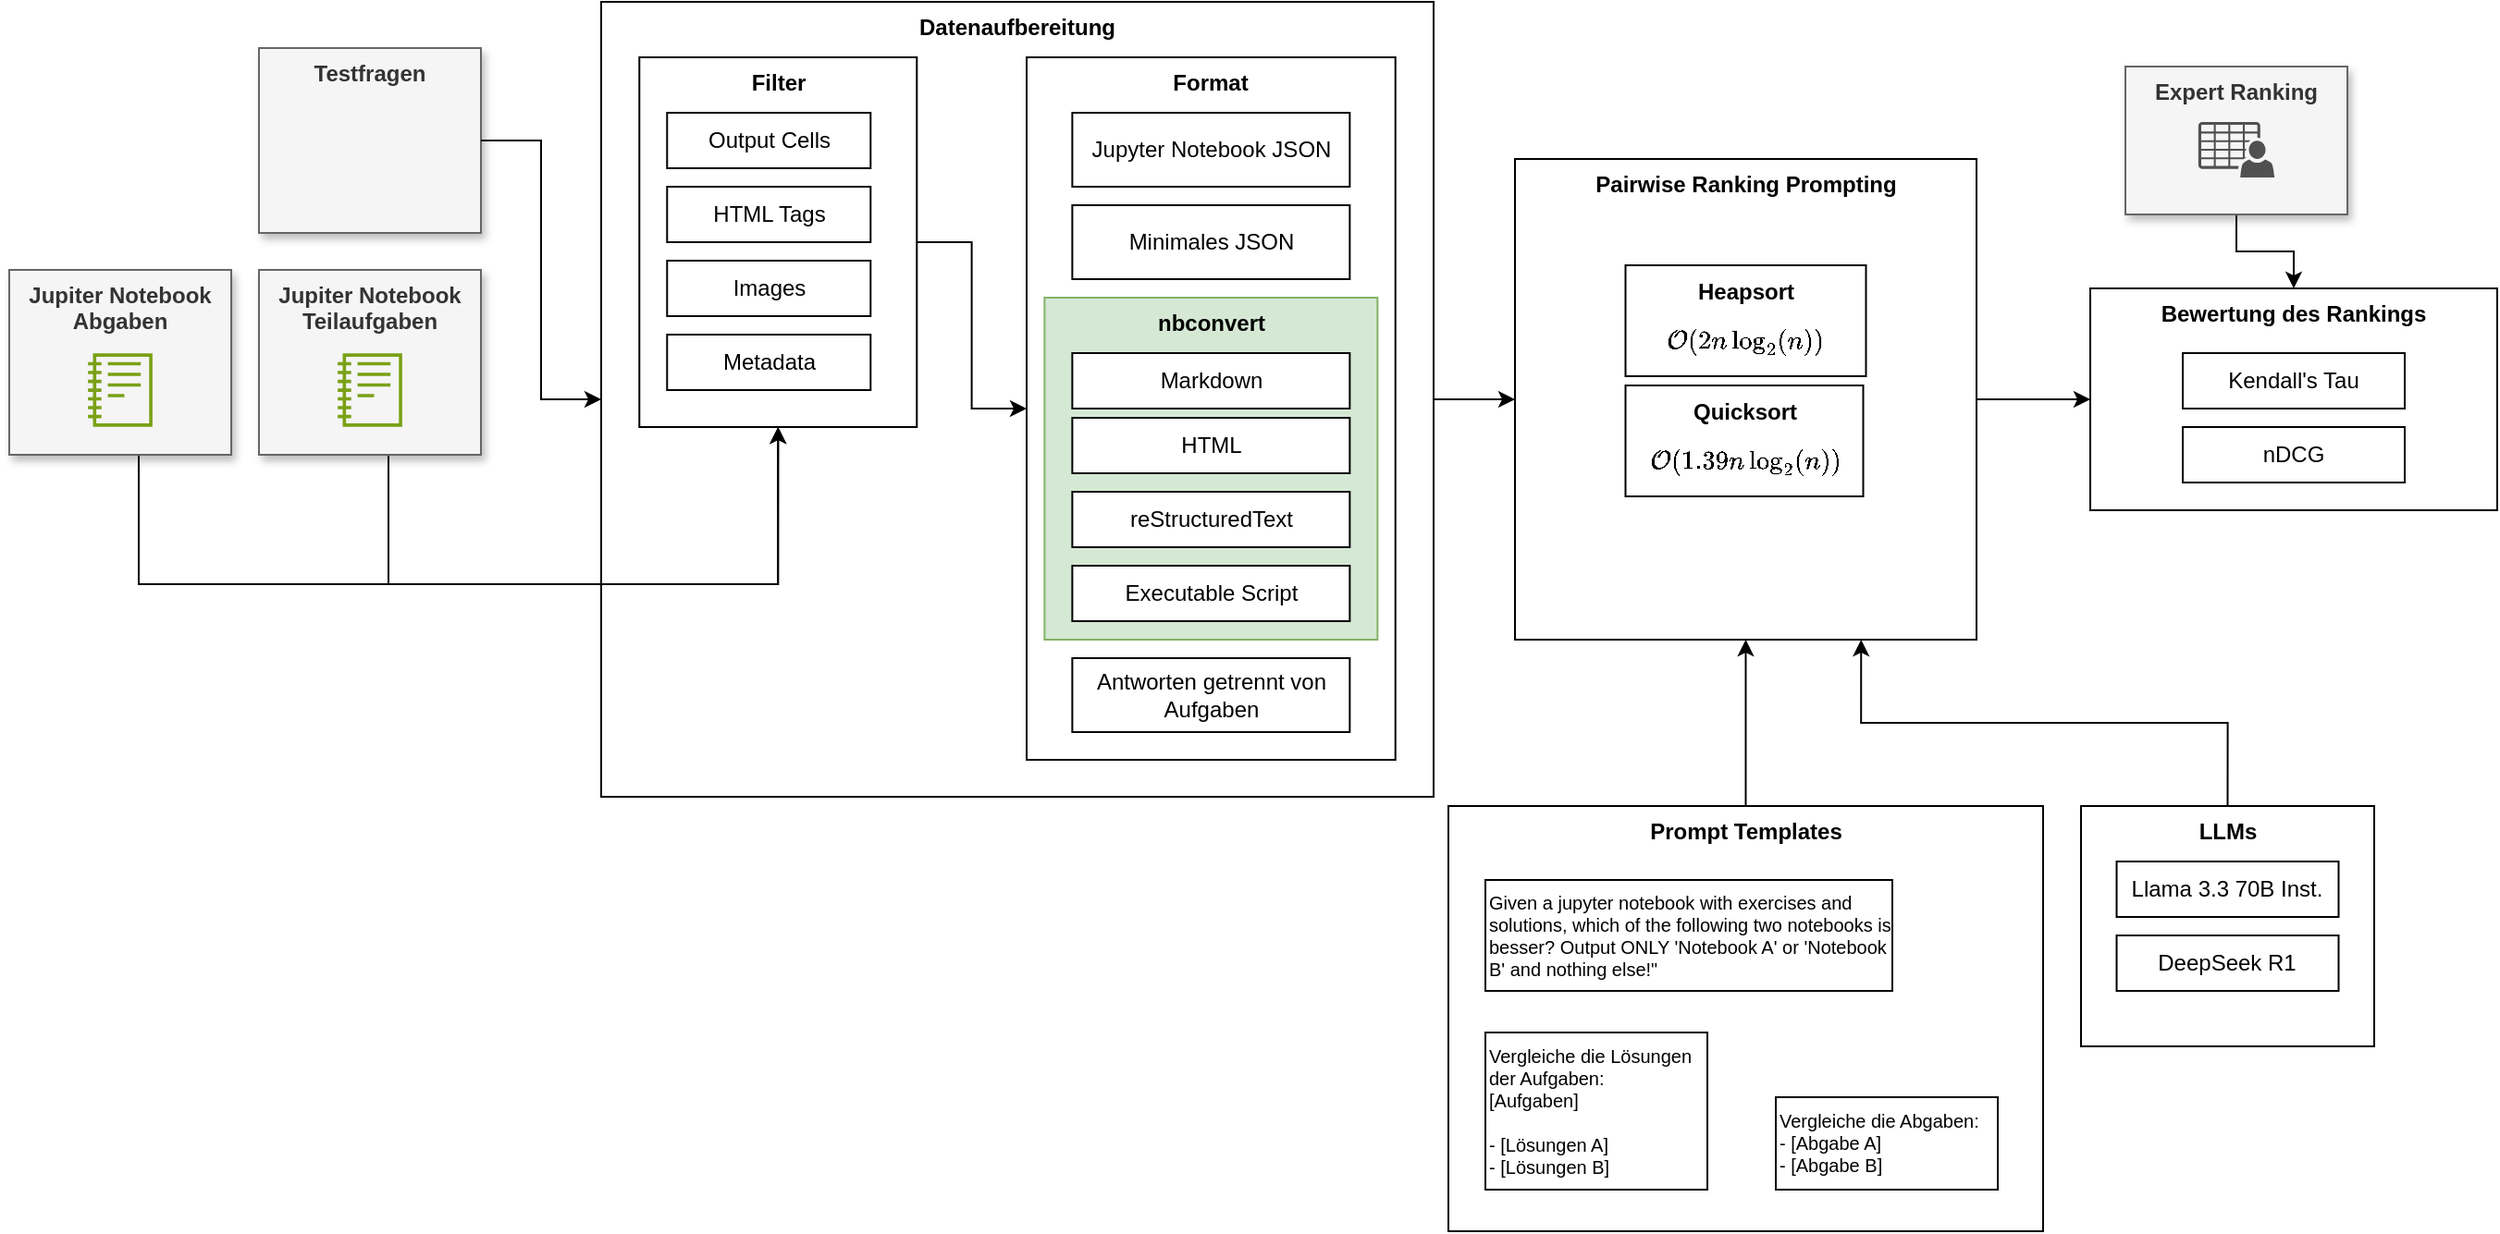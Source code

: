 <mxfile version="24.7.5">
  <diagram name="Seite-1" id="XbMkCpygi3XvUXHy25XV">
    <mxGraphModel dx="2514" dy="2208" grid="1" gridSize="10" guides="1" tooltips="1" connect="1" arrows="1" fold="1" page="1" pageScale="1" pageWidth="827" pageHeight="1169" math="1" shadow="0">
      <root>
        <mxCell id="0" />
        <mxCell id="1" parent="0" />
        <mxCell id="yV9gDIqXhEkNf9UsOYpS-5" style="edgeStyle=orthogonalEdgeStyle;rounded=0;orthogonalLoop=1;jettySize=auto;html=1;" parent="1" source="RPZ442iNLAQaTXjkwzto-3" target="RPZ442iNLAQaTXjkwzto-9" edge="1">
          <mxGeometry relative="1" as="geometry" />
        </mxCell>
        <mxCell id="RPZ442iNLAQaTXjkwzto-3" value="Datenaufbereitung" style="rounded=0;whiteSpace=wrap;html=1;verticalAlign=top;fontStyle=1" parent="1" vertex="1">
          <mxGeometry x="140" y="-155" width="450" height="430" as="geometry" />
        </mxCell>
        <mxCell id="yV9gDIqXhEkNf9UsOYpS-2" value="Format" style="rounded=0;whiteSpace=wrap;html=1;verticalAlign=top;fontStyle=1" parent="1" vertex="1">
          <mxGeometry x="370" y="-125" width="199.36" height="380" as="geometry" />
        </mxCell>
        <mxCell id="o4viYqAveFwUkykEKWO6-8" style="edgeStyle=orthogonalEdgeStyle;rounded=0;orthogonalLoop=1;jettySize=auto;html=1;entryX=0.5;entryY=1;entryDx=0;entryDy=0;exitX=0.5;exitY=1;exitDx=0;exitDy=0;" parent="1" source="RPZ442iNLAQaTXjkwzto-1" target="RPZ442iNLAQaTXjkwzto-15" edge="1">
          <mxGeometry relative="1" as="geometry">
            <Array as="points">
              <mxPoint x="-110" y="160" />
              <mxPoint x="236" y="160" />
            </Array>
          </mxGeometry>
        </mxCell>
        <mxCell id="RPZ442iNLAQaTXjkwzto-5" value="Jupyter Notebook JSON" style="rounded=0;whiteSpace=wrap;html=1;" parent="1" vertex="1">
          <mxGeometry x="394.68" y="-95" width="150" height="40" as="geometry" />
        </mxCell>
        <mxCell id="RPZ442iNLAQaTXjkwzto-8" value="Minimales JSON" style="rounded=0;whiteSpace=wrap;html=1;" parent="1" vertex="1">
          <mxGeometry x="394.68" y="-45" width="150" height="40" as="geometry" />
        </mxCell>
        <mxCell id="o4viYqAveFwUkykEKWO6-1" style="edgeStyle=orthogonalEdgeStyle;rounded=0;orthogonalLoop=1;jettySize=auto;html=1;" parent="1" source="RPZ442iNLAQaTXjkwzto-9" target="RPZ442iNLAQaTXjkwzto-10" edge="1">
          <mxGeometry relative="1" as="geometry" />
        </mxCell>
        <mxCell id="RPZ442iNLAQaTXjkwzto-9" value="Pairwise Ranking Prompting" style="rounded=0;whiteSpace=wrap;html=1;verticalAlign=top;fontStyle=1" parent="1" vertex="1">
          <mxGeometry x="634" y="-70" width="249.5" height="260" as="geometry" />
        </mxCell>
        <mxCell id="RPZ442iNLAQaTXjkwzto-10" value="Bewertung des Rankings" style="rounded=0;whiteSpace=wrap;html=1;verticalAlign=top;fontStyle=1" parent="1" vertex="1">
          <mxGeometry x="945" width="220" height="120" as="geometry" />
        </mxCell>
        <mxCell id="RPZ442iNLAQaTXjkwzto-11" value="Kendall&#39;s Tau" style="rounded=0;whiteSpace=wrap;html=1;" parent="1" vertex="1">
          <mxGeometry x="995" y="35" width="120" height="30" as="geometry" />
        </mxCell>
        <mxCell id="RPZ442iNLAQaTXjkwzto-12" value="nDCG" style="rounded=0;whiteSpace=wrap;html=1;" parent="1" vertex="1">
          <mxGeometry x="995" y="75" width="120" height="30" as="geometry" />
        </mxCell>
        <mxCell id="o4viYqAveFwUkykEKWO6-4" style="edgeStyle=orthogonalEdgeStyle;rounded=0;orthogonalLoop=1;jettySize=auto;html=1;entryX=0.5;entryY=1;entryDx=0;entryDy=0;" parent="1" source="RPZ442iNLAQaTXjkwzto-14" target="RPZ442iNLAQaTXjkwzto-9" edge="1">
          <mxGeometry relative="1" as="geometry" />
        </mxCell>
        <mxCell id="RPZ442iNLAQaTXjkwzto-14" value="Prompt Templates" style="rounded=0;whiteSpace=wrap;html=1;verticalAlign=top;fontStyle=1" parent="1" vertex="1">
          <mxGeometry x="598" y="280" width="321.5" height="230" as="geometry" />
        </mxCell>
        <mxCell id="yV9gDIqXhEkNf9UsOYpS-4" style="edgeStyle=orthogonalEdgeStyle;rounded=0;orthogonalLoop=1;jettySize=auto;html=1;entryX=0;entryY=0.5;entryDx=0;entryDy=0;" parent="1" source="RPZ442iNLAQaTXjkwzto-15" target="yV9gDIqXhEkNf9UsOYpS-2" edge="1">
          <mxGeometry relative="1" as="geometry" />
        </mxCell>
        <mxCell id="RPZ442iNLAQaTXjkwzto-15" value="Filter" style="rounded=0;whiteSpace=wrap;html=1;verticalAlign=top;fontStyle=1" parent="1" vertex="1">
          <mxGeometry x="160.64" y="-125" width="150" height="200" as="geometry" />
        </mxCell>
        <mxCell id="RPZ442iNLAQaTXjkwzto-17" value="Output Cells" style="rounded=0;whiteSpace=wrap;html=1;" parent="1" vertex="1">
          <mxGeometry x="175.64" y="-95" width="110" height="30" as="geometry" />
        </mxCell>
        <mxCell id="RPZ442iNLAQaTXjkwzto-18" value="HTML Tags" style="rounded=0;whiteSpace=wrap;html=1;" parent="1" vertex="1">
          <mxGeometry x="175.64" y="-55" width="110" height="30" as="geometry" />
        </mxCell>
        <mxCell id="RPZ442iNLAQaTXjkwzto-26" style="edgeStyle=orthogonalEdgeStyle;rounded=0;orthogonalLoop=1;jettySize=auto;html=1;entryX=0.5;entryY=0;entryDx=0;entryDy=0;" parent="1" source="RPZ442iNLAQaTXjkwzto-19" target="RPZ442iNLAQaTXjkwzto-10" edge="1">
          <mxGeometry relative="1" as="geometry" />
        </mxCell>
        <mxCell id="o4viYqAveFwUkykEKWO6-2" style="edgeStyle=orthogonalEdgeStyle;rounded=0;orthogonalLoop=1;jettySize=auto;html=1;entryX=0.75;entryY=1;entryDx=0;entryDy=0;exitX=0.5;exitY=0;exitDx=0;exitDy=0;" parent="1" source="RPZ442iNLAQaTXjkwzto-22" target="RPZ442iNLAQaTXjkwzto-9" edge="1">
          <mxGeometry relative="1" as="geometry" />
        </mxCell>
        <mxCell id="RPZ442iNLAQaTXjkwzto-22" value="LLMs" style="rounded=0;whiteSpace=wrap;html=1;verticalAlign=top;fontStyle=1" parent="1" vertex="1">
          <mxGeometry x="940" y="280" width="158.5" height="130" as="geometry" />
        </mxCell>
        <mxCell id="RPZ442iNLAQaTXjkwzto-23" value="DeepSeek R1" style="rounded=0;whiteSpace=wrap;html=1;" parent="1" vertex="1">
          <mxGeometry x="959.25" y="350" width="120" height="30" as="geometry" />
        </mxCell>
        <mxCell id="RPZ442iNLAQaTXjkwzto-25" value="Llama 3.3 70B Inst." style="rounded=0;whiteSpace=wrap;html=1;" parent="1" vertex="1">
          <mxGeometry x="959.25" y="310" width="120" height="30" as="geometry" />
        </mxCell>
        <mxCell id="o4viYqAveFwUkykEKWO6-5" value="Heapsort&lt;div&gt;&lt;span style=&quot;font-weight: normal;&quot;&gt;$$\mathcal{O}(2n\log_2(n))$$&lt;/span&gt;&lt;/div&gt;" style="rounded=0;whiteSpace=wrap;html=1;fontStyle=1;verticalAlign=top;" parent="1" vertex="1">
          <mxGeometry x="693.75" y="-12.5" width="130" height="60" as="geometry" />
        </mxCell>
        <mxCell id="o4viYqAveFwUkykEKWO6-9" value="Images" style="rounded=0;whiteSpace=wrap;html=1;" parent="1" vertex="1">
          <mxGeometry x="175.64" y="-15" width="110" height="30" as="geometry" />
        </mxCell>
        <mxCell id="o4viYqAveFwUkykEKWO6-20" style="edgeStyle=orthogonalEdgeStyle;rounded=0;orthogonalLoop=1;jettySize=auto;html=1;entryX=0.5;entryY=1;entryDx=0;entryDy=0;" parent="1" source="o4viYqAveFwUkykEKWO6-18" target="RPZ442iNLAQaTXjkwzto-15" edge="1">
          <mxGeometry relative="1" as="geometry">
            <Array as="points">
              <mxPoint x="25" y="160" />
              <mxPoint x="236" y="160" />
            </Array>
          </mxGeometry>
        </mxCell>
        <mxCell id="yV9gDIqXhEkNf9UsOYpS-1" value="Metadata" style="rounded=0;whiteSpace=wrap;html=1;" parent="1" vertex="1">
          <mxGeometry x="175.64" y="25" width="110" height="30" as="geometry" />
        </mxCell>
        <mxCell id="yV9gDIqXhEkNf9UsOYpS-3" value="Antworten getrennt von Aufgaben" style="rounded=0;whiteSpace=wrap;html=1;" parent="1" vertex="1">
          <mxGeometry x="394.68" y="200" width="150" height="40" as="geometry" />
        </mxCell>
        <mxCell id="yV9gDIqXhEkNf9UsOYpS-6" value="&lt;div style=&quot;font-size: 10px;&quot;&gt;&lt;span style=&quot;background-color: initial;&quot;&gt;&lt;font style=&quot;font-size: 10px;&quot;&gt;Vergleiche die Lösungen der Aufgaben:&lt;/font&gt;&lt;/span&gt;&lt;/div&gt;&lt;div style=&quot;font-size: 10px;&quot;&gt;&lt;span style=&quot;background-color: initial;&quot;&gt;&lt;font style=&quot;font-size: 10px;&quot;&gt;[Aufgaben]&lt;/font&gt;&lt;/span&gt;&lt;/div&gt;&lt;div style=&quot;font-size: 10px;&quot;&gt;&lt;font style=&quot;font-size: 10px;&quot;&gt;&lt;br&gt;&lt;/font&gt;&lt;/div&gt;&lt;div style=&quot;font-size: 10px;&quot;&gt;&lt;font style=&quot;font-size: 10px;&quot;&gt;- [Lösungen A]&lt;/font&gt;&lt;/div&gt;&lt;div style=&quot;font-size: 10px;&quot;&gt;&lt;font style=&quot;font-size: 10px;&quot;&gt;- [Lösungen B]&lt;/font&gt;&lt;/div&gt;" style="rounded=0;whiteSpace=wrap;html=1;align=left;verticalAlign=top;" parent="1" vertex="1">
          <mxGeometry x="618" y="402.5" width="120" height="85" as="geometry" />
        </mxCell>
        <mxCell id="yV9gDIqXhEkNf9UsOYpS-7" value="&lt;div style=&quot;font-size: 10px;&quot;&gt;&lt;span style=&quot;background-color: initial;&quot;&gt;&lt;font style=&quot;font-size: 10px;&quot;&gt;Vergleiche die Abgaben:&lt;/font&gt;&lt;/span&gt;&lt;/div&gt;&lt;div style=&quot;font-size: 10px;&quot;&gt;&lt;span style=&quot;background-color: initial;&quot;&gt;- [Abgabe A]&lt;/span&gt;&lt;br&gt;&lt;/div&gt;&lt;div style=&quot;font-size: 10px;&quot;&gt;&lt;font style=&quot;font-size: 10px;&quot;&gt;- [Abgabe B]&lt;/font&gt;&lt;/div&gt;" style="rounded=0;whiteSpace=wrap;html=1;align=left;verticalAlign=top;" parent="1" vertex="1">
          <mxGeometry x="775" y="437.5" width="120" height="50" as="geometry" />
        </mxCell>
        <mxCell id="yV9gDIqXhEkNf9UsOYpS-10" value="Quicksort&lt;div&gt;&lt;span style=&quot;font-weight: normal;&quot;&gt;$$\mathcal{O}(1.39n\log_2(n))$$&lt;/span&gt;&lt;/div&gt;" style="rounded=0;whiteSpace=wrap;html=1;fontStyle=1;verticalAlign=top;" parent="1" vertex="1">
          <mxGeometry x="693.75" y="52.5" width="128.5" height="60" as="geometry" />
        </mxCell>
        <mxCell id="yV9gDIqXhEkNf9UsOYpS-11" value="" style="group" parent="1" vertex="1" connectable="0">
          <mxGeometry x="964" y="-120" width="120" height="80" as="geometry" />
        </mxCell>
        <mxCell id="RPZ442iNLAQaTXjkwzto-19" value="Expert Ranking" style="rounded=0;whiteSpace=wrap;html=1;verticalAlign=top;fontStyle=1;fillColor=#f5f5f5;strokeColor=#666666;fontColor=#333333;glass=0;shadow=1;" parent="yV9gDIqXhEkNf9UsOYpS-11" vertex="1">
          <mxGeometry width="120" height="80" as="geometry" />
        </mxCell>
        <mxCell id="RPZ442iNLAQaTXjkwzto-21" value="" style="sketch=0;pointerEvents=1;shadow=0;dashed=0;html=1;strokeColor=none;fillColor=#505050;labelPosition=center;verticalLabelPosition=bottom;verticalAlign=top;outlineConnect=0;align=center;shape=mxgraph.office.users.csv_file;" parent="yV9gDIqXhEkNf9UsOYpS-11" vertex="1">
          <mxGeometry x="39.42" y="30" width="41.16" height="30" as="geometry" />
        </mxCell>
        <mxCell id="yV9gDIqXhEkNf9UsOYpS-12" value="" style="group" parent="1" vertex="1" connectable="0">
          <mxGeometry x="-45" y="-10" width="120" height="100" as="geometry" />
        </mxCell>
        <mxCell id="o4viYqAveFwUkykEKWO6-18" value="Jupiter Notebook Teilaufgaben" style="rounded=0;whiteSpace=wrap;html=1;verticalAlign=top;fontStyle=1;shadow=1;glass=0;strokeColor=#666666;align=center;fontFamily=Helvetica;fontSize=12;fontColor=#333333;fillColor=#f5f5f5;" parent="yV9gDIqXhEkNf9UsOYpS-12" vertex="1">
          <mxGeometry width="120" height="100" as="geometry" />
        </mxCell>
        <mxCell id="o4viYqAveFwUkykEKWO6-19" value="" style="sketch=0;outlineConnect=0;fontColor=#232F3E;gradientColor=none;fillColor=#7AA116;strokeColor=none;dashed=0;verticalLabelPosition=bottom;verticalAlign=top;align=center;html=1;fontSize=12;fontStyle=0;aspect=fixed;pointerEvents=1;shape=mxgraph.aws4.notebook;" parent="yV9gDIqXhEkNf9UsOYpS-12" vertex="1">
          <mxGeometry x="42.57" y="45" width="34.87" height="40" as="geometry" />
        </mxCell>
        <mxCell id="yV9gDIqXhEkNf9UsOYpS-13" value="" style="group" parent="1" vertex="1" connectable="0">
          <mxGeometry x="-180" y="-10" width="120" height="100" as="geometry" />
        </mxCell>
        <mxCell id="RPZ442iNLAQaTXjkwzto-1" value="Jupiter Notebook Abgaben" style="rounded=0;whiteSpace=wrap;html=1;verticalAlign=top;fontStyle=1;shadow=1;glass=0;strokeColor=#666666;align=center;fontFamily=Helvetica;fontSize=12;fontColor=#333333;fillColor=#f5f5f5;" parent="yV9gDIqXhEkNf9UsOYpS-13" vertex="1">
          <mxGeometry width="120" height="100" as="geometry" />
        </mxCell>
        <mxCell id="RPZ442iNLAQaTXjkwzto-2" value="" style="sketch=0;outlineConnect=0;fontColor=#232F3E;gradientColor=none;fillColor=#7AA116;strokeColor=none;dashed=0;verticalLabelPosition=bottom;verticalAlign=top;align=center;html=1;fontSize=12;fontStyle=0;aspect=fixed;pointerEvents=1;shape=mxgraph.aws4.notebook;" parent="yV9gDIqXhEkNf9UsOYpS-13" vertex="1">
          <mxGeometry x="42.57" y="45" width="34.87" height="40" as="geometry" />
        </mxCell>
        <mxCell id="yV9gDIqXhEkNf9UsOYpS-14" value="&lt;div style=&quot;font-size: 10px;&quot;&gt;&lt;span style=&quot;background-color: initial; font-size: 10px;&quot;&gt;&lt;font style=&quot;font-size: 10px;&quot;&gt;Given a jupyter notebook with exercises and solutions, which of the following two notebooks is besser? Output ONLY &#39;Notebook A&#39; or &#39;Notebook B&#39; and nothing else!&quot;&lt;/font&gt;&lt;/span&gt;&lt;/div&gt;" style="rounded=0;whiteSpace=wrap;html=1;align=left;verticalAlign=top;fontSize=10;" parent="1" vertex="1">
          <mxGeometry x="618" y="320" width="220" height="60" as="geometry" />
        </mxCell>
        <mxCell id="m8Ad-Qzj3JP9rXIA62wO-1" value="" style="group" parent="1" vertex="1" connectable="0">
          <mxGeometry x="-45" y="-130" width="120" height="100" as="geometry" />
        </mxCell>
        <mxCell id="m8Ad-Qzj3JP9rXIA62wO-2" value="Testfragen" style="rounded=0;whiteSpace=wrap;html=1;verticalAlign=top;fontStyle=1;shadow=1;glass=0;strokeColor=#666666;align=center;fontFamily=Helvetica;fontSize=12;fontColor=#333333;fillColor=#f5f5f5;" parent="m8Ad-Qzj3JP9rXIA62wO-1" vertex="1">
          <mxGeometry width="120" height="100" as="geometry" />
        </mxCell>
        <mxCell id="m8Ad-Qzj3JP9rXIA62wO-4" style="edgeStyle=orthogonalEdgeStyle;rounded=0;orthogonalLoop=1;jettySize=auto;html=1;" parent="1" source="m8Ad-Qzj3JP9rXIA62wO-2" target="RPZ442iNLAQaTXjkwzto-3" edge="1">
          <mxGeometry relative="1" as="geometry" />
        </mxCell>
        <mxCell id="RIOxnfL2hCdh181jWbsz-4" value="nbconvert" style="rounded=0;whiteSpace=wrap;html=1;fillColor=#d5e8d4;strokeColor=#82b366;fontStyle=1;verticalAlign=top;" parent="1" vertex="1">
          <mxGeometry x="379.68" y="5" width="180" height="185" as="geometry" />
        </mxCell>
        <mxCell id="RIOxnfL2hCdh181jWbsz-3" value="Executable Script" style="rounded=0;whiteSpace=wrap;html=1;" parent="1" vertex="1">
          <mxGeometry x="394.68" y="150" width="150" height="30" as="geometry" />
        </mxCell>
        <mxCell id="RPZ442iNLAQaTXjkwzto-6" value="Markdown" style="rounded=0;whiteSpace=wrap;html=1;" parent="1" vertex="1">
          <mxGeometry x="394.68" y="35" width="150" height="30" as="geometry" />
        </mxCell>
        <mxCell id="RIOxnfL2hCdh181jWbsz-1" value="HTML" style="rounded=0;whiteSpace=wrap;html=1;" parent="1" vertex="1">
          <mxGeometry x="394.68" y="70" width="150" height="30" as="geometry" />
        </mxCell>
        <mxCell id="RIOxnfL2hCdh181jWbsz-2" value="reStructuredText" style="rounded=0;whiteSpace=wrap;html=1;" parent="1" vertex="1">
          <mxGeometry x="394.68" y="110" width="150" height="30" as="geometry" />
        </mxCell>
      </root>
    </mxGraphModel>
  </diagram>
</mxfile>
